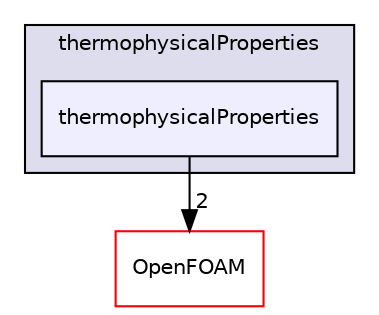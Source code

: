digraph "src/thermophysicalModels/thermophysicalProperties/thermophysicalProperties" {
  bgcolor=transparent;
  compound=true
  node [ fontsize="10", fontname="Helvetica"];
  edge [ labelfontsize="10", labelfontname="Helvetica"];
  subgraph clusterdir_e18d608ec106eacfb005ee36ef0e1b8f {
    graph [ bgcolor="#ddddee", pencolor="black", label="thermophysicalProperties" fontname="Helvetica", fontsize="10", URL="dir_e18d608ec106eacfb005ee36ef0e1b8f.html"]
  dir_4651bb69b7f292d2e02d8b506955ec59 [shape=box, label="thermophysicalProperties", style="filled", fillcolor="#eeeeff", pencolor="black", URL="dir_4651bb69b7f292d2e02d8b506955ec59.html"];
  }
  dir_c5473ff19b20e6ec4dfe5c310b3778a8 [shape=box label="OpenFOAM" color="red" URL="dir_c5473ff19b20e6ec4dfe5c310b3778a8.html"];
  dir_4651bb69b7f292d2e02d8b506955ec59->dir_c5473ff19b20e6ec4dfe5c310b3778a8 [headlabel="2", labeldistance=1.5 headhref="dir_003938_002151.html"];
}
